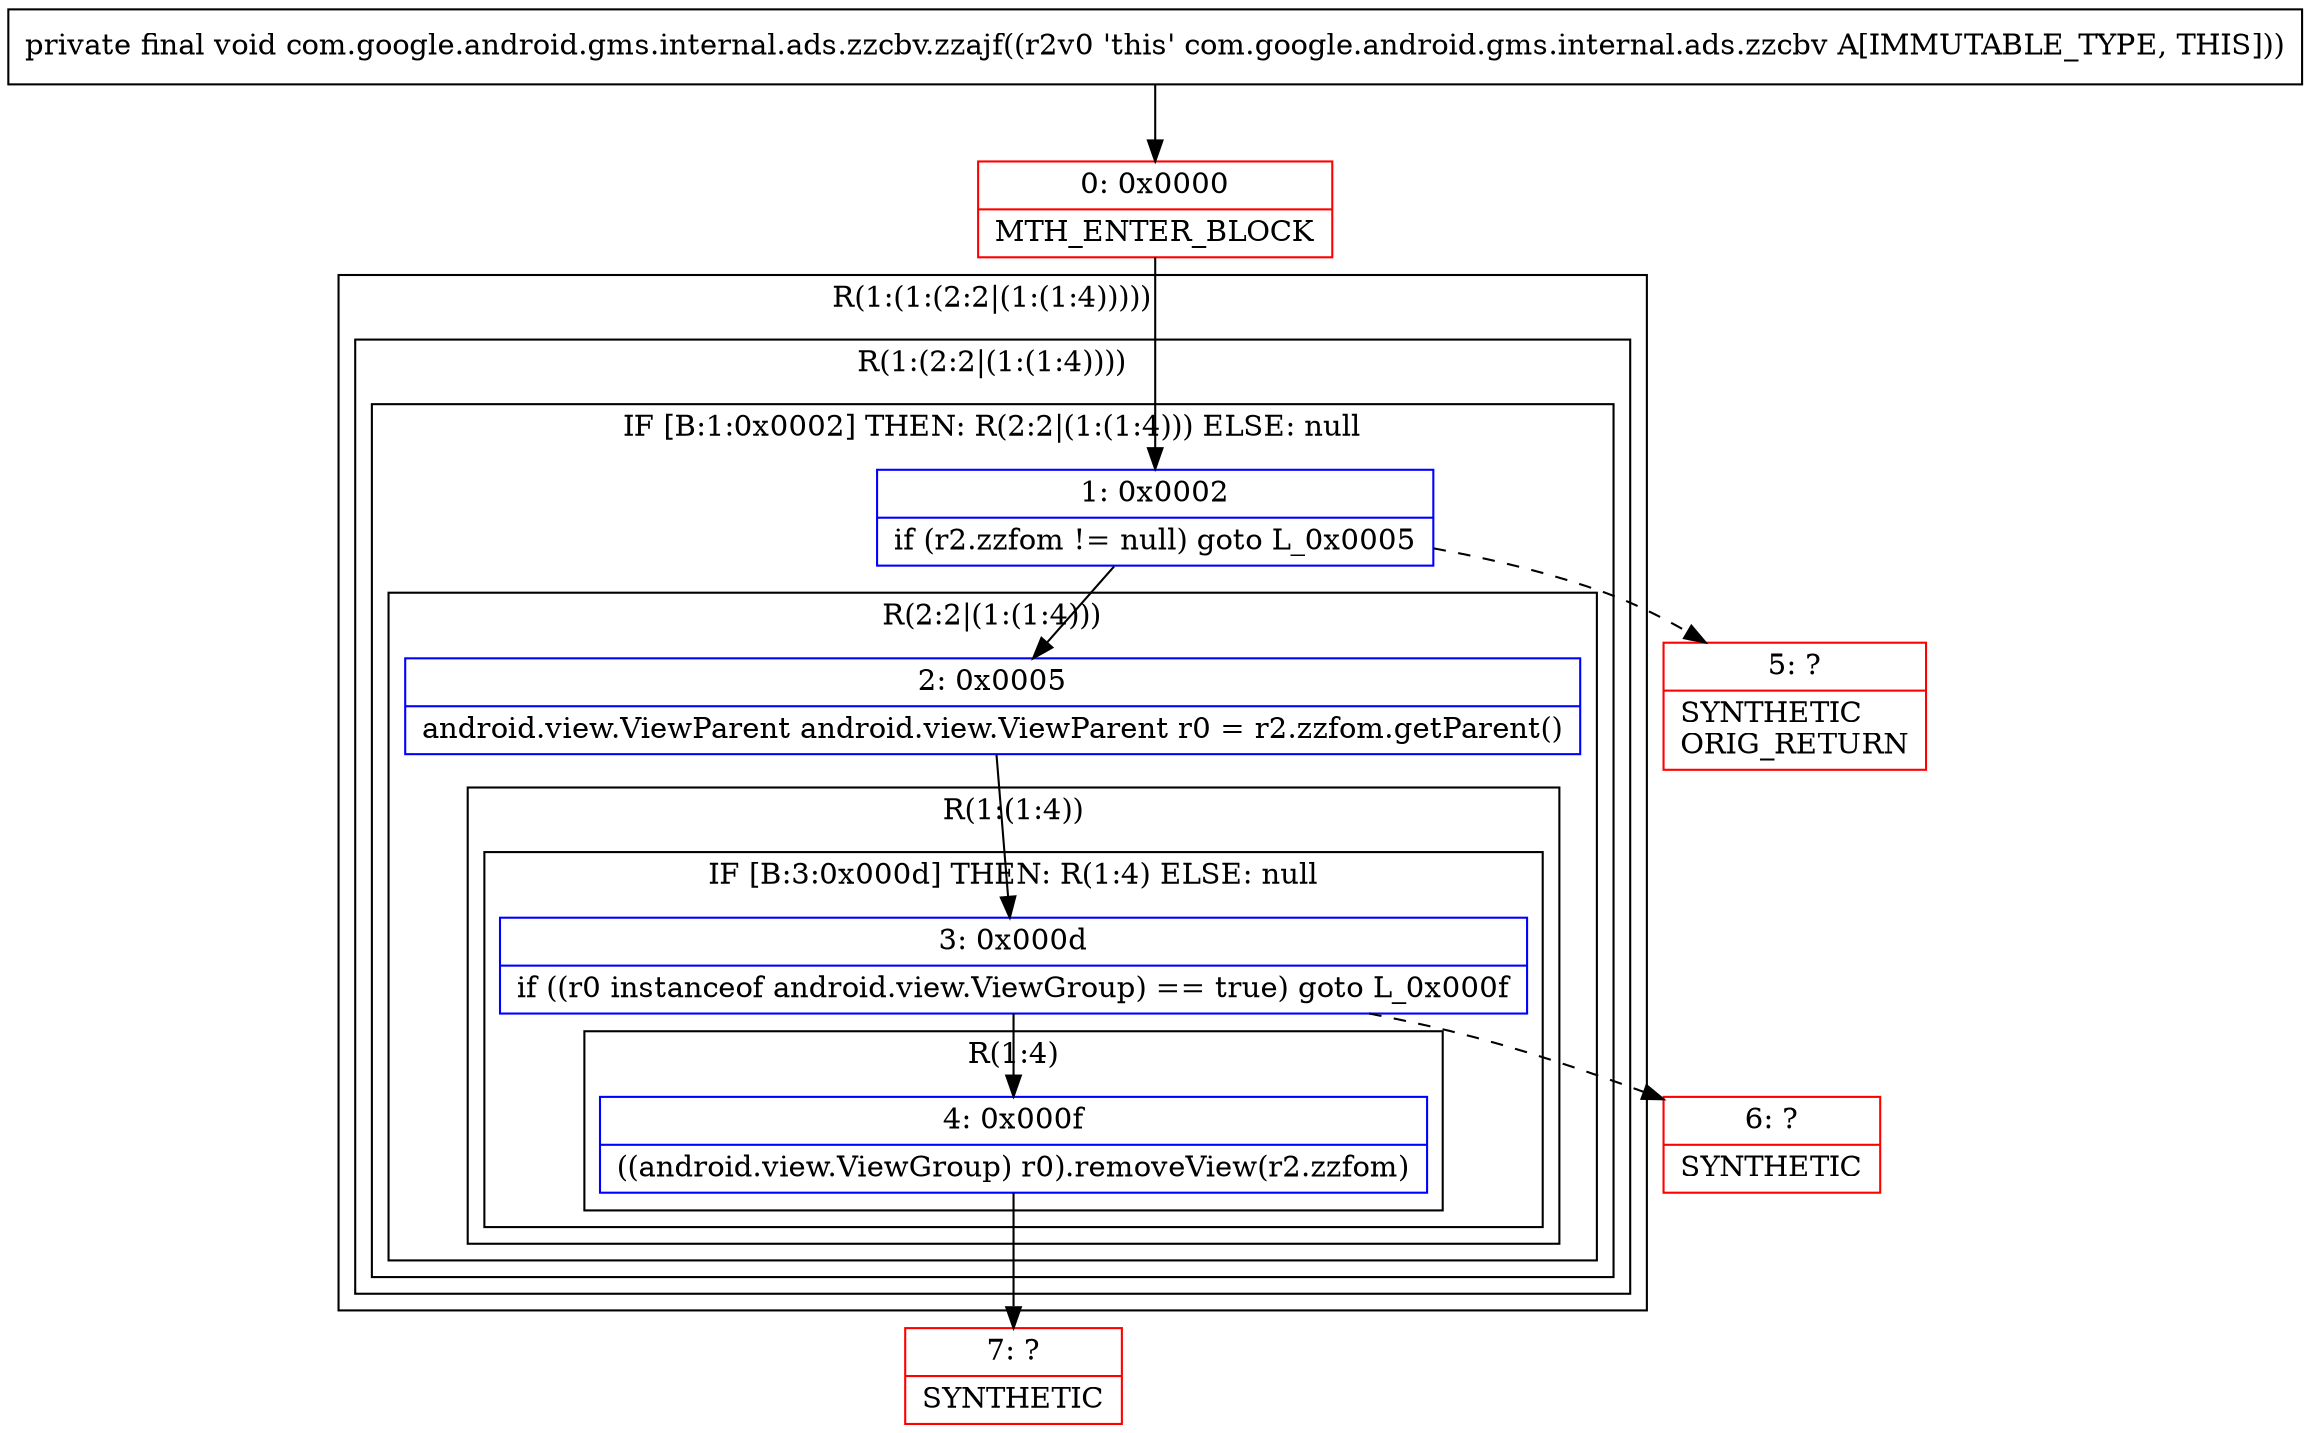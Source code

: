 digraph "CFG forcom.google.android.gms.internal.ads.zzcbv.zzajf()V" {
subgraph cluster_Region_1425968192 {
label = "R(1:(1:(2:2|(1:(1:4)))))";
node [shape=record,color=blue];
subgraph cluster_Region_1817379847 {
label = "R(1:(2:2|(1:(1:4))))";
node [shape=record,color=blue];
subgraph cluster_IfRegion_1711852833 {
label = "IF [B:1:0x0002] THEN: R(2:2|(1:(1:4))) ELSE: null";
node [shape=record,color=blue];
Node_1 [shape=record,label="{1\:\ 0x0002|if (r2.zzfom != null) goto L_0x0005\l}"];
subgraph cluster_Region_1886300459 {
label = "R(2:2|(1:(1:4)))";
node [shape=record,color=blue];
Node_2 [shape=record,label="{2\:\ 0x0005|android.view.ViewParent android.view.ViewParent r0 = r2.zzfom.getParent()\l}"];
subgraph cluster_Region_1401725041 {
label = "R(1:(1:4))";
node [shape=record,color=blue];
subgraph cluster_IfRegion_621343155 {
label = "IF [B:3:0x000d] THEN: R(1:4) ELSE: null";
node [shape=record,color=blue];
Node_3 [shape=record,label="{3\:\ 0x000d|if ((r0 instanceof android.view.ViewGroup) == true) goto L_0x000f\l}"];
subgraph cluster_Region_866661698 {
label = "R(1:4)";
node [shape=record,color=blue];
Node_4 [shape=record,label="{4\:\ 0x000f|((android.view.ViewGroup) r0).removeView(r2.zzfom)\l}"];
}
}
}
}
}
}
}
Node_0 [shape=record,color=red,label="{0\:\ 0x0000|MTH_ENTER_BLOCK\l}"];
Node_5 [shape=record,color=red,label="{5\:\ ?|SYNTHETIC\lORIG_RETURN\l}"];
Node_6 [shape=record,color=red,label="{6\:\ ?|SYNTHETIC\l}"];
Node_7 [shape=record,color=red,label="{7\:\ ?|SYNTHETIC\l}"];
MethodNode[shape=record,label="{private final void com.google.android.gms.internal.ads.zzcbv.zzajf((r2v0 'this' com.google.android.gms.internal.ads.zzcbv A[IMMUTABLE_TYPE, THIS])) }"];
MethodNode -> Node_0;
Node_1 -> Node_2;
Node_1 -> Node_5[style=dashed];
Node_2 -> Node_3;
Node_3 -> Node_4;
Node_3 -> Node_6[style=dashed];
Node_4 -> Node_7;
Node_0 -> Node_1;
}

